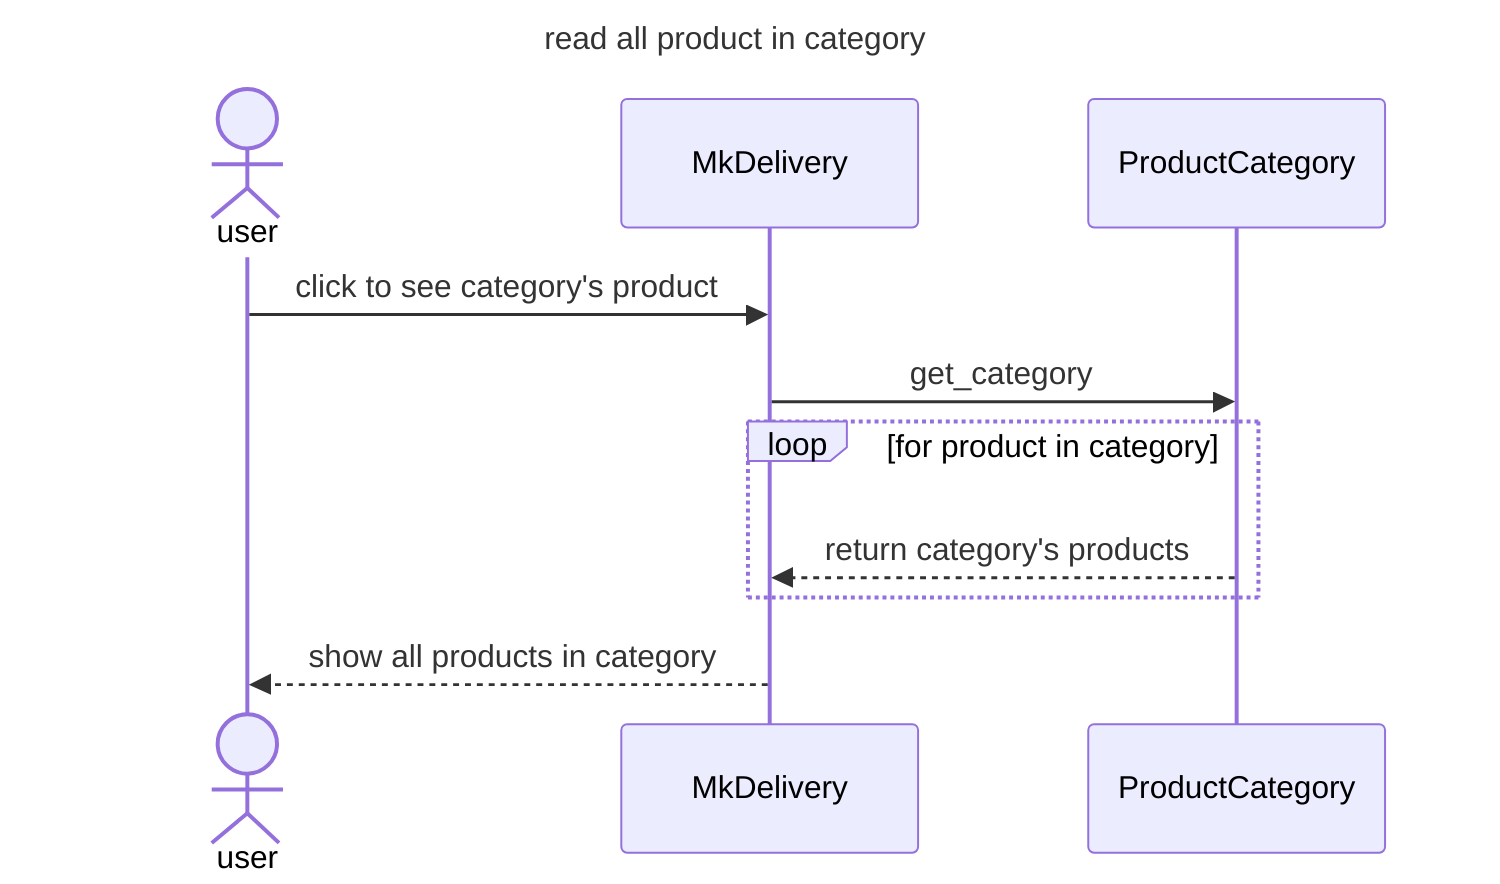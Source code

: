 sequenceDiagram
    title read all product in category
    actor user
    participant MkDelivery
    participant ProductCategory

    user ->> MkDelivery: click to see category's product
    MkDelivery ->> ProductCategory:get_category
    loop for product in category
        ProductCategory -->> MkDelivery: return category's products
    end
    MkDelivery -->> user: show all products in category